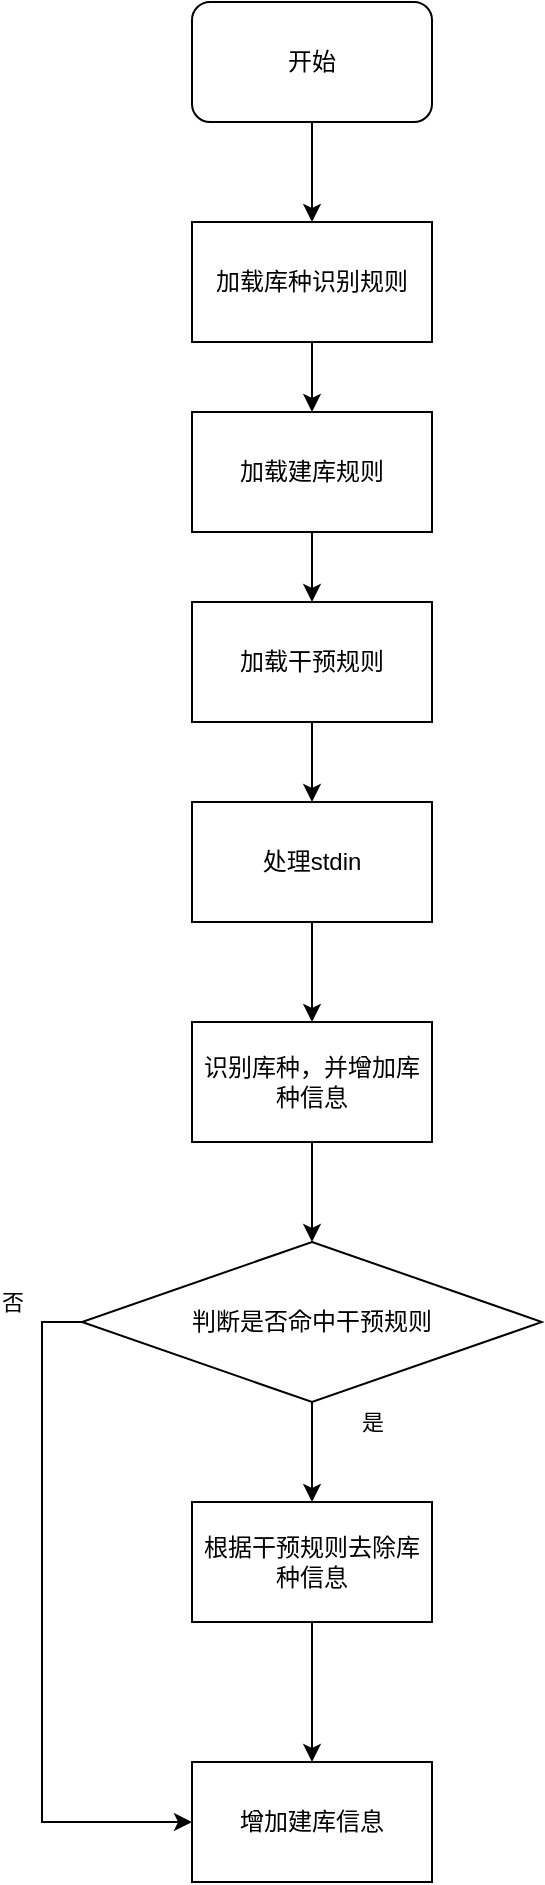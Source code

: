 <mxfile version="10.3.5" type="github"><diagram id="d1e0mmQ35DvSmbha3Waf" name="Page-1"><mxGraphModel dx="1398" dy="795" grid="1" gridSize="10" guides="1" tooltips="1" connect="1" arrows="1" fold="1" page="1" pageScale="1" pageWidth="827" pageHeight="1169" math="0" shadow="0"><root><mxCell id="0"/><mxCell id="1" parent="0"/><mxCell id="NKBQXa3HzK47faCjBjJ_-3" value="" style="edgeStyle=orthogonalEdgeStyle;rounded=0;orthogonalLoop=1;jettySize=auto;html=1;" parent="1" source="NKBQXa3HzK47faCjBjJ_-1" target="NKBQXa3HzK47faCjBjJ_-5" edge="1"><mxGeometry relative="1" as="geometry"><mxPoint x="300" y="270" as="targetPoint"/></mxGeometry></mxCell><mxCell id="NKBQXa3HzK47faCjBjJ_-1" value="开始" style="rounded=1;whiteSpace=wrap;html=1;" parent="1" vertex="1"><mxGeometry x="240" y="40" width="120" height="60" as="geometry"/></mxCell><mxCell id="NKBQXa3HzK47faCjBjJ_-8" value="" style="edgeStyle=orthogonalEdgeStyle;rounded=0;orthogonalLoop=1;jettySize=auto;html=1;" parent="1" source="NKBQXa3HzK47faCjBjJ_-5" target="NKBQXa3HzK47faCjBjJ_-7" edge="1"><mxGeometry relative="1" as="geometry"/></mxCell><mxCell id="NKBQXa3HzK47faCjBjJ_-5" value="加载库种识别规则" style="rounded=0;whiteSpace=wrap;html=1;" parent="1" vertex="1"><mxGeometry x="240" y="150" width="120" height="60" as="geometry"/></mxCell><mxCell id="NKBQXa3HzK47faCjBjJ_-7" value="加载建库规则" style="rounded=0;whiteSpace=wrap;html=1;" parent="1" vertex="1"><mxGeometry x="240" y="245" width="120" height="60" as="geometry"/></mxCell><mxCell id="6GB-RfW0dYptsRIC4WxC-6" value="" style="edgeStyle=orthogonalEdgeStyle;rounded=0;orthogonalLoop=1;jettySize=auto;html=1;" edge="1" parent="1" source="6GB-RfW0dYptsRIC4WxC-1" target="6GB-RfW0dYptsRIC4WxC-5"><mxGeometry relative="1" as="geometry"/></mxCell><mxCell id="6GB-RfW0dYptsRIC4WxC-1" value="处理stdin" style="rounded=0;whiteSpace=wrap;html=1;" vertex="1" parent="1"><mxGeometry x="240" y="440" width="120" height="60" as="geometry"/></mxCell><mxCell id="6GB-RfW0dYptsRIC4WxC-8" value="" style="edgeStyle=orthogonalEdgeStyle;rounded=0;orthogonalLoop=1;jettySize=auto;html=1;" edge="1" parent="1" source="6GB-RfW0dYptsRIC4WxC-5" target="6GB-RfW0dYptsRIC4WxC-9"><mxGeometry relative="1" as="geometry"/></mxCell><mxCell id="6GB-RfW0dYptsRIC4WxC-5" value="识别库种，并增加库种信息" style="rounded=0;whiteSpace=wrap;html=1;" vertex="1" parent="1"><mxGeometry x="240" y="550" width="120" height="60" as="geometry"/></mxCell><mxCell id="6GB-RfW0dYptsRIC4WxC-4" value="" style="edgeStyle=orthogonalEdgeStyle;rounded=0;orthogonalLoop=1;jettySize=auto;html=1;" edge="1" parent="1" source="NKBQXa3HzK47faCjBjJ_-4" target="6GB-RfW0dYptsRIC4WxC-1"><mxGeometry relative="1" as="geometry"/></mxCell><mxCell id="NKBQXa3HzK47faCjBjJ_-4" value="加载干预规则" style="rounded=0;whiteSpace=wrap;html=1;" parent="1" vertex="1"><mxGeometry x="240" y="340" width="120" height="60" as="geometry"/></mxCell><mxCell id="6GB-RfW0dYptsRIC4WxC-3" value="" style="edgeStyle=orthogonalEdgeStyle;rounded=0;orthogonalLoop=1;jettySize=auto;html=1;" edge="1" parent="1" source="NKBQXa3HzK47faCjBjJ_-7" target="NKBQXa3HzK47faCjBjJ_-4"><mxGeometry relative="1" as="geometry"><mxPoint x="300" y="400" as="sourcePoint"/><mxPoint x="300" y="480" as="targetPoint"/></mxGeometry></mxCell><mxCell id="6GB-RfW0dYptsRIC4WxC-7" value="增加建库信息" style="rounded=0;whiteSpace=wrap;html=1;" vertex="1" parent="1"><mxGeometry x="240" y="920" width="120" height="60" as="geometry"/></mxCell><mxCell id="6GB-RfW0dYptsRIC4WxC-11" value="是" style="edgeStyle=orthogonalEdgeStyle;rounded=0;orthogonalLoop=1;jettySize=auto;html=1;entryX=0.5;entryY=0;entryDx=0;entryDy=0;" edge="1" parent="1" source="6GB-RfW0dYptsRIC4WxC-9" target="6GB-RfW0dYptsRIC4WxC-12"><mxGeometry x="-0.6" y="30" relative="1" as="geometry"><mxPoint x="585" y="720" as="targetPoint"/><mxPoint as="offset"/></mxGeometry></mxCell><mxCell id="6GB-RfW0dYptsRIC4WxC-14" value="否" style="edgeStyle=orthogonalEdgeStyle;rounded=0;orthogonalLoop=1;jettySize=auto;html=1;exitX=0;exitY=0.5;exitDx=0;exitDy=0;entryX=0;entryY=0.5;entryDx=0;entryDy=0;" edge="1" parent="1" source="6GB-RfW0dYptsRIC4WxC-9" target="6GB-RfW0dYptsRIC4WxC-7"><mxGeometry x="-0.884" y="-18" relative="1" as="geometry"><mxPoint x="3" y="-10" as="offset"/></mxGeometry></mxCell><mxCell id="6GB-RfW0dYptsRIC4WxC-9" value="判断是否命中干预规则" style="rhombus;whiteSpace=wrap;html=1;" vertex="1" parent="1"><mxGeometry x="185" y="660" width="230" height="80" as="geometry"/></mxCell><mxCell id="6GB-RfW0dYptsRIC4WxC-13" value="" style="edgeStyle=orthogonalEdgeStyle;rounded=0;orthogonalLoop=1;jettySize=auto;html=1;" edge="1" parent="1" source="6GB-RfW0dYptsRIC4WxC-12" target="6GB-RfW0dYptsRIC4WxC-7"><mxGeometry relative="1" as="geometry"/></mxCell><mxCell id="6GB-RfW0dYptsRIC4WxC-12" value="根据干预规则去除库种信息" style="rounded=0;whiteSpace=wrap;html=1;" vertex="1" parent="1"><mxGeometry x="240" y="790" width="120" height="60" as="geometry"/></mxCell></root></mxGraphModel></diagram></mxfile>